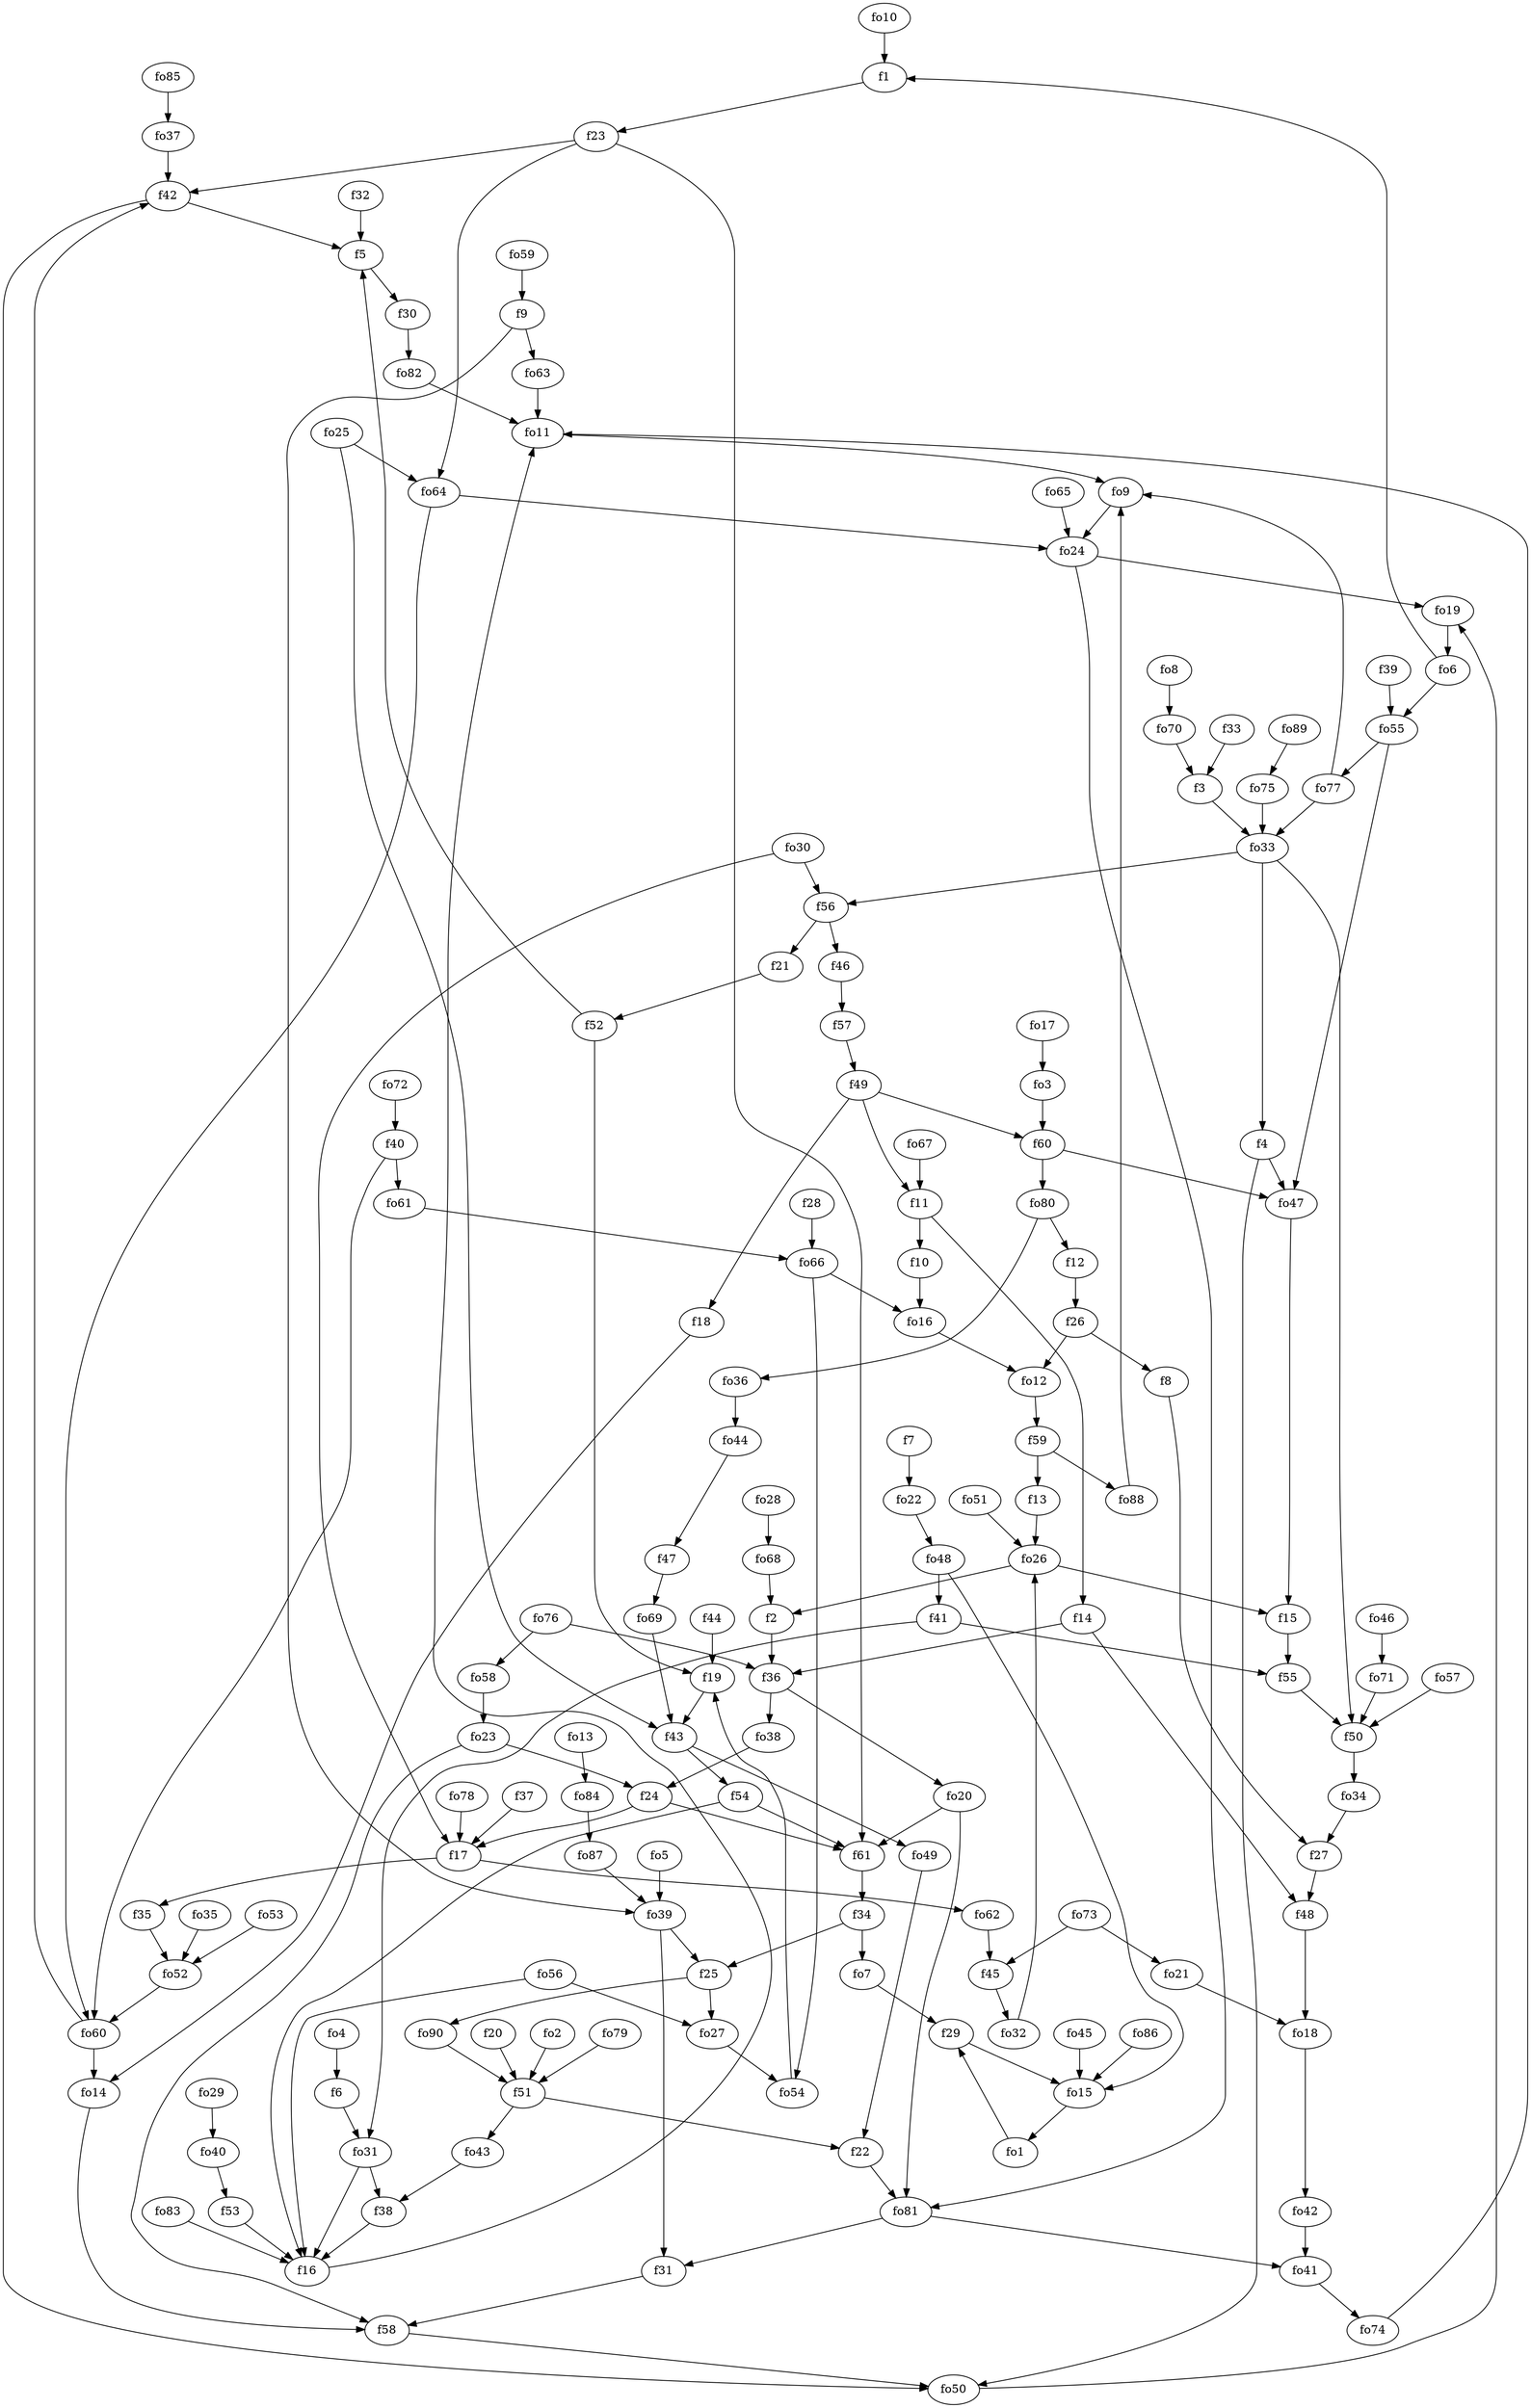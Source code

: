 strict digraph  {
f1;
f2;
f3;
f4;
f5;
f6;
f7;
f8;
f9;
f10;
f11;
f12;
f13;
f14;
f15;
f16;
f17;
f18;
f19;
f20;
f21;
f22;
f23;
f24;
f25;
f26;
f27;
f28;
f29;
f30;
f31;
f32;
f33;
f34;
f35;
f36;
f37;
f38;
f39;
f40;
f41;
f42;
f43;
f44;
f45;
f46;
f47;
f48;
f49;
f50;
f51;
f52;
f53;
f54;
f55;
f56;
f57;
f58;
f59;
f60;
f61;
fo1;
fo2;
fo3;
fo4;
fo5;
fo6;
fo7;
fo8;
fo9;
fo10;
fo11;
fo12;
fo13;
fo14;
fo15;
fo16;
fo17;
fo18;
fo19;
fo20;
fo21;
fo22;
fo23;
fo24;
fo25;
fo26;
fo27;
fo28;
fo29;
fo30;
fo31;
fo32;
fo33;
fo34;
fo35;
fo36;
fo37;
fo38;
fo39;
fo40;
fo41;
fo42;
fo43;
fo44;
fo45;
fo46;
fo47;
fo48;
fo49;
fo50;
fo51;
fo52;
fo53;
fo54;
fo55;
fo56;
fo57;
fo58;
fo59;
fo60;
fo61;
fo62;
fo63;
fo64;
fo65;
fo66;
fo67;
fo68;
fo69;
fo70;
fo71;
fo72;
fo73;
fo74;
fo75;
fo76;
fo77;
fo78;
fo79;
fo80;
fo81;
fo82;
fo83;
fo84;
fo85;
fo86;
fo87;
fo88;
fo89;
fo90;
f1 -> f23  [weight=2];
f2 -> f36  [weight=2];
f3 -> fo33  [weight=2];
f4 -> fo47  [weight=2];
f4 -> fo50  [weight=2];
f5 -> f30  [weight=2];
f6 -> fo31  [weight=2];
f7 -> fo22  [weight=2];
f8 -> f27  [weight=2];
f9 -> fo39  [weight=2];
f9 -> fo63  [weight=2];
f10 -> fo16  [weight=2];
f11 -> f10  [weight=2];
f11 -> f14  [weight=2];
f12 -> f26  [weight=2];
f13 -> fo26  [weight=2];
f14 -> f48  [weight=2];
f14 -> f36  [weight=2];
f15 -> f55  [weight=2];
f16 -> fo11  [weight=2];
f17 -> f35  [weight=2];
f17 -> fo62  [weight=2];
f18 -> fo14  [weight=2];
f19 -> f43  [weight=2];
f20 -> f51  [weight=2];
f21 -> f52  [weight=2];
f22 -> fo81  [weight=2];
f23 -> f61  [weight=2];
f23 -> fo64  [weight=2];
f23 -> f42  [weight=2];
f24 -> f61  [weight=2];
f24 -> f17  [weight=2];
f25 -> fo27  [weight=2];
f25 -> fo90  [weight=2];
f26 -> f8  [weight=2];
f26 -> fo12  [weight=2];
f27 -> f48  [weight=2];
f28 -> fo66  [weight=2];
f29 -> fo15  [weight=2];
f30 -> fo82  [weight=2];
f31 -> f58  [weight=2];
f32 -> f5  [weight=2];
f33 -> f3  [weight=2];
f34 -> fo7  [weight=2];
f34 -> f25  [weight=2];
f35 -> fo52  [weight=2];
f36 -> fo20  [weight=2];
f36 -> fo38  [weight=2];
f37 -> f17  [weight=2];
f38 -> f16  [weight=2];
f39 -> fo55  [weight=2];
f40 -> fo61  [weight=2];
f40 -> fo60  [weight=2];
f41 -> f55  [weight=2];
f41 -> fo31  [weight=2];
f42 -> fo50  [weight=2];
f42 -> f5  [weight=2];
f43 -> fo49  [weight=2];
f43 -> f54  [weight=2];
f44 -> f19  [weight=2];
f45 -> fo32  [weight=2];
f46 -> f57  [weight=2];
f47 -> fo69  [weight=2];
f48 -> fo18  [weight=2];
f49 -> f11  [weight=2];
f49 -> f18  [weight=2];
f49 -> f60  [weight=2];
f50 -> fo34  [weight=2];
f51 -> f22  [weight=2];
f51 -> fo43  [weight=2];
f52 -> f5  [weight=2];
f52 -> f19  [weight=2];
f53 -> f16  [weight=2];
f54 -> f16  [weight=2];
f54 -> f61  [weight=2];
f55 -> f50  [weight=2];
f56 -> f21  [weight=2];
f56 -> f46  [weight=2];
f57 -> f49  [weight=2];
f58 -> fo50  [weight=2];
f59 -> fo88  [weight=2];
f59 -> f13  [weight=2];
f60 -> fo47  [weight=2];
f60 -> fo80  [weight=2];
f61 -> f34  [weight=2];
fo1 -> f29  [weight=2];
fo2 -> f51  [weight=2];
fo3 -> f60  [weight=2];
fo4 -> f6  [weight=2];
fo5 -> fo39  [weight=2];
fo6 -> fo55  [weight=2];
fo6 -> f1  [weight=2];
fo7 -> f29  [weight=2];
fo8 -> fo70  [weight=2];
fo9 -> fo24  [weight=2];
fo10 -> f1  [weight=2];
fo11 -> fo9  [weight=2];
fo12 -> f59  [weight=2];
fo13 -> fo84  [weight=2];
fo14 -> f58  [weight=2];
fo15 -> fo1  [weight=2];
fo16 -> fo12  [weight=2];
fo17 -> fo3  [weight=2];
fo18 -> fo42  [weight=2];
fo19 -> fo6  [weight=2];
fo20 -> fo81  [weight=2];
fo20 -> f61  [weight=2];
fo21 -> fo18  [weight=2];
fo22 -> fo48  [weight=2];
fo23 -> f24  [weight=2];
fo23 -> f58  [weight=2];
fo24 -> fo19  [weight=2];
fo24 -> fo81  [weight=2];
fo25 -> f43  [weight=2];
fo25 -> fo64  [weight=2];
fo26 -> f2  [weight=2];
fo26 -> f15  [weight=2];
fo27 -> fo54  [weight=2];
fo28 -> fo68  [weight=2];
fo29 -> fo40  [weight=2];
fo30 -> f17  [weight=2];
fo30 -> f56  [weight=2];
fo31 -> f16  [weight=2];
fo31 -> f38  [weight=2];
fo32 -> fo26  [weight=2];
fo33 -> f56  [weight=2];
fo33 -> f50  [weight=2];
fo33 -> f4  [weight=2];
fo34 -> f27  [weight=2];
fo35 -> fo52  [weight=2];
fo36 -> fo44  [weight=2];
fo37 -> f42  [weight=2];
fo38 -> f24  [weight=2];
fo39 -> f31  [weight=2];
fo39 -> f25  [weight=2];
fo40 -> f53  [weight=2];
fo41 -> fo74  [weight=2];
fo42 -> fo41  [weight=2];
fo43 -> f38  [weight=2];
fo44 -> f47  [weight=2];
fo45 -> fo15  [weight=2];
fo46 -> fo71  [weight=2];
fo47 -> f15  [weight=2];
fo48 -> fo15  [weight=2];
fo48 -> f41  [weight=2];
fo49 -> f22  [weight=2];
fo50 -> fo19  [weight=2];
fo51 -> fo26  [weight=2];
fo52 -> fo60  [weight=2];
fo53 -> fo52  [weight=2];
fo54 -> f19  [weight=2];
fo55 -> fo77  [weight=2];
fo55 -> fo47  [weight=2];
fo56 -> fo27  [weight=2];
fo56 -> f16  [weight=2];
fo57 -> f50  [weight=2];
fo58 -> fo23  [weight=2];
fo59 -> f9  [weight=2];
fo60 -> f42  [weight=2];
fo60 -> fo14  [weight=2];
fo61 -> fo66  [weight=2];
fo62 -> f45  [weight=2];
fo63 -> fo11  [weight=2];
fo64 -> fo24  [weight=2];
fo64 -> fo60  [weight=2];
fo65 -> fo24  [weight=2];
fo66 -> fo54  [weight=2];
fo66 -> fo16  [weight=2];
fo67 -> f11  [weight=2];
fo68 -> f2  [weight=2];
fo69 -> f43  [weight=2];
fo70 -> f3  [weight=2];
fo71 -> f50  [weight=2];
fo72 -> f40  [weight=2];
fo73 -> f45  [weight=2];
fo73 -> fo21  [weight=2];
fo74 -> fo11  [weight=2];
fo75 -> fo33  [weight=2];
fo76 -> f36  [weight=2];
fo76 -> fo58  [weight=2];
fo77 -> fo9  [weight=2];
fo77 -> fo33  [weight=2];
fo78 -> f17  [weight=2];
fo79 -> f51  [weight=2];
fo80 -> fo36  [weight=2];
fo80 -> f12  [weight=2];
fo81 -> fo41  [weight=2];
fo81 -> f31  [weight=2];
fo82 -> fo11  [weight=2];
fo83 -> f16  [weight=2];
fo84 -> fo87  [weight=2];
fo85 -> fo37  [weight=2];
fo86 -> fo15  [weight=2];
fo87 -> fo39  [weight=2];
fo88 -> fo9  [weight=2];
fo89 -> fo75  [weight=2];
fo90 -> f51  [weight=2];
}
